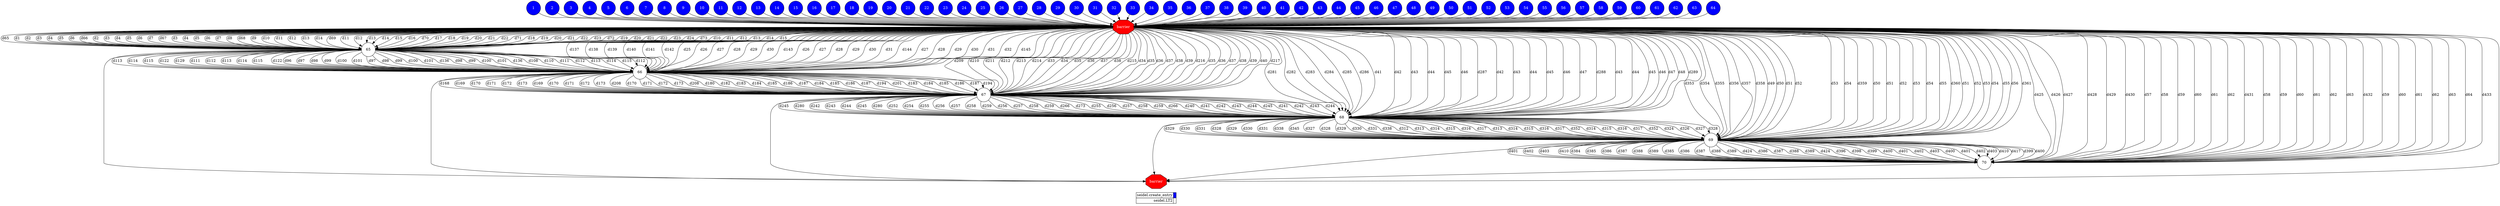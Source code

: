 digraph {
  rankdir=TB;
  labeljust="l";
  subgraph dependence_graph {
    ranksep=0.20;
    node[height=0.75];

1[shape=circle, style=filled fillcolor="#0000ff" fontcolor="#ffffff"];
2[shape=circle, style=filled fillcolor="#0000ff" fontcolor="#ffffff"];
3[shape=circle, style=filled fillcolor="#0000ff" fontcolor="#ffffff"];
4[shape=circle, style=filled fillcolor="#0000ff" fontcolor="#ffffff"];
5[shape=circle, style=filled fillcolor="#0000ff" fontcolor="#ffffff"];
6[shape=circle, style=filled fillcolor="#0000ff" fontcolor="#ffffff"];
7[shape=circle, style=filled fillcolor="#0000ff" fontcolor="#ffffff"];
8[shape=circle, style=filled fillcolor="#0000ff" fontcolor="#ffffff"];
9[shape=circle, style=filled fillcolor="#0000ff" fontcolor="#ffffff"];
10[shape=circle, style=filled fillcolor="#0000ff" fontcolor="#ffffff"];
11[shape=circle, style=filled fillcolor="#0000ff" fontcolor="#ffffff"];
12[shape=circle, style=filled fillcolor="#0000ff" fontcolor="#ffffff"];
13[shape=circle, style=filled fillcolor="#0000ff" fontcolor="#ffffff"];
14[shape=circle, style=filled fillcolor="#0000ff" fontcolor="#ffffff"];
15[shape=circle, style=filled fillcolor="#0000ff" fontcolor="#ffffff"];
16[shape=circle, style=filled fillcolor="#0000ff" fontcolor="#ffffff"];
17[shape=circle, style=filled fillcolor="#0000ff" fontcolor="#ffffff"];
18[shape=circle, style=filled fillcolor="#0000ff" fontcolor="#ffffff"];
19[shape=circle, style=filled fillcolor="#0000ff" fontcolor="#ffffff"];
20[shape=circle, style=filled fillcolor="#0000ff" fontcolor="#ffffff"];
21[shape=circle, style=filled fillcolor="#0000ff" fontcolor="#ffffff"];
22[shape=circle, style=filled fillcolor="#0000ff" fontcolor="#ffffff"];
23[shape=circle, style=filled fillcolor="#0000ff" fontcolor="#ffffff"];
24[shape=circle, style=filled fillcolor="#0000ff" fontcolor="#ffffff"];
25[shape=circle, style=filled fillcolor="#0000ff" fontcolor="#ffffff"];
26[shape=circle, style=filled fillcolor="#0000ff" fontcolor="#ffffff"];
27[shape=circle, style=filled fillcolor="#0000ff" fontcolor="#ffffff"];
28[shape=circle, style=filled fillcolor="#0000ff" fontcolor="#ffffff"];
29[shape=circle, style=filled fillcolor="#0000ff" fontcolor="#ffffff"];
30[shape=circle, style=filled fillcolor="#0000ff" fontcolor="#ffffff"];
31[shape=circle, style=filled fillcolor="#0000ff" fontcolor="#ffffff"];
32[shape=circle, style=filled fillcolor="#0000ff" fontcolor="#ffffff"];
33[shape=circle, style=filled fillcolor="#0000ff" fontcolor="#ffffff"];
34[shape=circle, style=filled fillcolor="#0000ff" fontcolor="#ffffff"];
35[shape=circle, style=filled fillcolor="#0000ff" fontcolor="#ffffff"];
36[shape=circle, style=filled fillcolor="#0000ff" fontcolor="#ffffff"];
37[shape=circle, style=filled fillcolor="#0000ff" fontcolor="#ffffff"];
38[shape=circle, style=filled fillcolor="#0000ff" fontcolor="#ffffff"];
39[shape=circle, style=filled fillcolor="#0000ff" fontcolor="#ffffff"];
40[shape=circle, style=filled fillcolor="#0000ff" fontcolor="#ffffff"];
41[shape=circle, style=filled fillcolor="#0000ff" fontcolor="#ffffff"];
42[shape=circle, style=filled fillcolor="#0000ff" fontcolor="#ffffff"];
43[shape=circle, style=filled fillcolor="#0000ff" fontcolor="#ffffff"];
44[shape=circle, style=filled fillcolor="#0000ff" fontcolor="#ffffff"];
45[shape=circle, style=filled fillcolor="#0000ff" fontcolor="#ffffff"];
46[shape=circle, style=filled fillcolor="#0000ff" fontcolor="#ffffff"];
47[shape=circle, style=filled fillcolor="#0000ff" fontcolor="#ffffff"];
48[shape=circle, style=filled fillcolor="#0000ff" fontcolor="#ffffff"];
49[shape=circle, style=filled fillcolor="#0000ff" fontcolor="#ffffff"];
50[shape=circle, style=filled fillcolor="#0000ff" fontcolor="#ffffff"];
51[shape=circle, style=filled fillcolor="#0000ff" fontcolor="#ffffff"];
52[shape=circle, style=filled fillcolor="#0000ff" fontcolor="#ffffff"];
53[shape=circle, style=filled fillcolor="#0000ff" fontcolor="#ffffff"];
54[shape=circle, style=filled fillcolor="#0000ff" fontcolor="#ffffff"];
55[shape=circle, style=filled fillcolor="#0000ff" fontcolor="#ffffff"];
56[shape=circle, style=filled fillcolor="#0000ff" fontcolor="#ffffff"];
57[shape=circle, style=filled fillcolor="#0000ff" fontcolor="#ffffff"];
58[shape=circle, style=filled fillcolor="#0000ff" fontcolor="#ffffff"];
59[shape=circle, style=filled fillcolor="#0000ff" fontcolor="#ffffff"];
60[shape=circle, style=filled fillcolor="#0000ff" fontcolor="#ffffff"];
61[shape=circle, style=filled fillcolor="#0000ff" fontcolor="#ffffff"];
62[shape=circle, style=filled fillcolor="#0000ff" fontcolor="#ffffff"];
63[shape=circle, style=filled fillcolor="#0000ff" fontcolor="#ffffff"];
64[shape=circle, style=filled fillcolor="#0000ff" fontcolor="#ffffff"];
Synchro1[label="barrier", shape=octagon, style=filled fillcolor="#ff0000" fontcolor="#FFFFFF"];
26 -> Synchro1;
46 -> Synchro1;
24 -> Synchro1;
17 -> Synchro1;
5 -> Synchro1;
59 -> Synchro1;
35 -> Synchro1;
28 -> Synchro1;
37 -> Synchro1;
50 -> Synchro1;
12 -> Synchro1;
11 -> Synchro1;
31 -> Synchro1;
54 -> Synchro1;
2 -> Synchro1;
7 -> Synchro1;
14 -> Synchro1;
41 -> Synchro1;
16 -> Synchro1;
39 -> Synchro1;
33 -> Synchro1;
52 -> Synchro1;
36 -> Synchro1;
27 -> Synchro1;
40 -> Synchro1;
64 -> Synchro1;
18 -> Synchro1;
56 -> Synchro1;
30 -> Synchro1;
9 -> Synchro1;
58 -> Synchro1;
8 -> Synchro1;
45 -> Synchro1;
53 -> Synchro1;
25 -> Synchro1;
32 -> Synchro1;
44 -> Synchro1;
62 -> Synchro1;
29 -> Synchro1;
6 -> Synchro1;
1 -> Synchro1;
19 -> Synchro1;
23 -> Synchro1;
49 -> Synchro1;
60 -> Synchro1;
13 -> Synchro1;
42 -> Synchro1;
51 -> Synchro1;
4 -> Synchro1;
21 -> Synchro1;
34 -> Synchro1;
47 -> Synchro1;
3 -> Synchro1;
61 -> Synchro1;
38 -> Synchro1;
20 -> Synchro1;
48 -> Synchro1;
43 -> Synchro1;
10 -> Synchro1;
63 -> Synchro1;
15 -> Synchro1;
57 -> Synchro1;
55 -> Synchro1;
22 -> Synchro1;
65[shape=circle, style=filled fillcolor="#ffffff" fontcolor="#000000"];
Synchro1 -> 65[ label="d65" ];
Synchro1 -> 65[ label="d1" ];
Synchro1 -> 65[ label="d2" ];
Synchro1 -> 65[ label="d3" ];
Synchro1 -> 65[ label="d4" ];
Synchro1 -> 65[ label="d5" ];
Synchro1 -> 65[ label="d6" ];
Synchro1 -> 65[ label="d66" ];
Synchro1 -> 65[ label="d2" ];
Synchro1 -> 65[ label="d3" ];
Synchro1 -> 65[ label="d4" ];
Synchro1 -> 65[ label="d5" ];
Synchro1 -> 65[ label="d6" ];
Synchro1 -> 65[ label="d7" ];
Synchro1 -> 65[ label="d67" ];
Synchro1 -> 65[ label="d3" ];
Synchro1 -> 65[ label="d4" ];
Synchro1 -> 65[ label="d5" ];
Synchro1 -> 65[ label="d6" ];
Synchro1 -> 65[ label="d7" ];
Synchro1 -> 65[ label="d8" ];
Synchro1 -> 65[ label="d68" ];
Synchro1 -> 65[ label="d9" ];
Synchro1 -> 65[ label="d10" ];
Synchro1 -> 65[ label="d11" ];
Synchro1 -> 65[ label="d12" ];
Synchro1 -> 65[ label="d13" ];
Synchro1 -> 65[ label="d14" ];
Synchro1 -> 65[ label="d69" ];
Synchro1 -> 65[ label="d11" ];
Synchro1 -> 65[ label="d12" ];
Synchro1 -> 65[ label="d13" ];
Synchro1 -> 65[ label="d14" ];
Synchro1 -> 65[ label="d15" ];
Synchro1 -> 65[ label="d16" ];
Synchro1 -> 65[ label="d70" ];
Synchro1 -> 65[ label="d17" ];
Synchro1 -> 65[ label="d18" ];
Synchro1 -> 65[ label="d19" ];
Synchro1 -> 65[ label="d20" ];
Synchro1 -> 65[ label="d21" ];
Synchro1 -> 65[ label="d22" ];
Synchro1 -> 65[ label="d71" ];
Synchro1 -> 65[ label="d18" ];
Synchro1 -> 65[ label="d19" ];
Synchro1 -> 65[ label="d20" ];
Synchro1 -> 65[ label="d21" ];
Synchro1 -> 65[ label="d22" ];
Synchro1 -> 65[ label="d23" ];
Synchro1 -> 65[ label="d72" ];
Synchro1 -> 65[ label="d19" ];
Synchro1 -> 65[ label="d20" ];
Synchro1 -> 65[ label="d21" ];
Synchro1 -> 65[ label="d22" ];
Synchro1 -> 65[ label="d23" ];
Synchro1 -> 65[ label="d24" ];
Synchro1 -> 65[ label="d73" ];
Synchro1 -> 65[ label="d10" ];
Synchro1 -> 65[ label="d11" ];
Synchro1 -> 65[ label="d12" ];
Synchro1 -> 65[ label="d13" ];
Synchro1 -> 65[ label="d14" ];
Synchro1 -> 65[ label="d15" ];
66[shape=circle, style=filled fillcolor="#ffffff" fontcolor="#000000"];
Synchro1 -> 66[ label="d137" ];
65 -> 66[ label="d96" ];
65 -> 66[ label="d97" ];
65 -> 66[ label="d98" ];
65 -> 66[ label="d99" ];
65 -> 66[ label="d100" ];
65 -> 66[ label="d101" ];
Synchro1 -> 66[ label="d138" ];
65 -> 66[ label="d97" ];
65 -> 66[ label="d98" ];
65 -> 66[ label="d99" ];
65 -> 66[ label="d100" ];
65 -> 66[ label="d101" ];
65 -> 66[ label="d136" ];
Synchro1 -> 66[ label="d139" ];
65 -> 66[ label="d98" ];
65 -> 66[ label="d99" ];
65 -> 66[ label="d100" ];
65 -> 66[ label="d101" ];
65 -> 66[ label="d136" ];
65 -> 66[ label="d108" ];
Synchro1 -> 66[ label="d140" ];
65 -> 66[ label="d110" ];
65 -> 66[ label="d111" ];
65 -> 66[ label="d112" ];
65 -> 66[ label="d113" ];
65 -> 66[ label="d114" ];
65 -> 66[ label="d115" ];
Synchro1 -> 66[ label="d141" ];
65 -> 66[ label="d112" ];
65 -> 66[ label="d113" ];
65 -> 66[ label="d114" ];
65 -> 66[ label="d115" ];
65 -> 66[ label="d122" ];
65 -> 66[ label="d129" ];
Synchro1 -> 66[ label="d142" ];
Synchro1 -> 66[ label="d25" ];
Synchro1 -> 66[ label="d26" ];
Synchro1 -> 66[ label="d27" ];
Synchro1 -> 66[ label="d28" ];
Synchro1 -> 66[ label="d29" ];
Synchro1 -> 66[ label="d30" ];
Synchro1 -> 66[ label="d143" ];
Synchro1 -> 66[ label="d26" ];
Synchro1 -> 66[ label="d27" ];
Synchro1 -> 66[ label="d28" ];
Synchro1 -> 66[ label="d29" ];
Synchro1 -> 66[ label="d30" ];
Synchro1 -> 66[ label="d31" ];
Synchro1 -> 66[ label="d144" ];
Synchro1 -> 66[ label="d27" ];
Synchro1 -> 66[ label="d28" ];
Synchro1 -> 66[ label="d29" ];
Synchro1 -> 66[ label="d30" ];
Synchro1 -> 66[ label="d31" ];
Synchro1 -> 66[ label="d32" ];
Synchro1 -> 66[ label="d145" ];
65 -> 66[ label="d111" ];
65 -> 66[ label="d112" ];
65 -> 66[ label="d113" ];
65 -> 66[ label="d114" ];
65 -> 66[ label="d115" ];
65 -> 66[ label="d122" ];
67[shape=circle, style=filled fillcolor="#ffffff" fontcolor="#000000"];
Synchro1 -> 67[ label="d209" ];
66 -> 67[ label="d168" ];
66 -> 67[ label="d169" ];
66 -> 67[ label="d170" ];
66 -> 67[ label="d171" ];
66 -> 67[ label="d172" ];
66 -> 67[ label="d173" ];
Synchro1 -> 67[ label="d210" ];
66 -> 67[ label="d169" ];
66 -> 67[ label="d170" ];
66 -> 67[ label="d171" ];
66 -> 67[ label="d172" ];
66 -> 67[ label="d173" ];
66 -> 67[ label="d208" ];
Synchro1 -> 67[ label="d211" ];
66 -> 67[ label="d170" ];
66 -> 67[ label="d171" ];
66 -> 67[ label="d172" ];
66 -> 67[ label="d173" ];
66 -> 67[ label="d208" ];
66 -> 67[ label="d180" ];
Synchro1 -> 67[ label="d212" ];
66 -> 67[ label="d182" ];
66 -> 67[ label="d183" ];
66 -> 67[ label="d184" ];
66 -> 67[ label="d185" ];
66 -> 67[ label="d186" ];
66 -> 67[ label="d187" ];
Synchro1 -> 67[ label="d213" ];
66 -> 67[ label="d184" ];
66 -> 67[ label="d185" ];
66 -> 67[ label="d186" ];
66 -> 67[ label="d187" ];
66 -> 67[ label="d194" ];
66 -> 67[ label="d201" ];
Synchro1 -> 67[ label="d214" ];
Synchro1 -> 67[ label="d33" ];
Synchro1 -> 67[ label="d34" ];
Synchro1 -> 67[ label="d35" ];
Synchro1 -> 67[ label="d36" ];
Synchro1 -> 67[ label="d37" ];
Synchro1 -> 67[ label="d38" ];
Synchro1 -> 67[ label="d215" ];
Synchro1 -> 67[ label="d34" ];
Synchro1 -> 67[ label="d35" ];
Synchro1 -> 67[ label="d36" ];
Synchro1 -> 67[ label="d37" ];
Synchro1 -> 67[ label="d38" ];
Synchro1 -> 67[ label="d39" ];
Synchro1 -> 67[ label="d216" ];
Synchro1 -> 67[ label="d35" ];
Synchro1 -> 67[ label="d36" ];
Synchro1 -> 67[ label="d37" ];
Synchro1 -> 67[ label="d38" ];
Synchro1 -> 67[ label="d39" ];
Synchro1 -> 67[ label="d40" ];
Synchro1 -> 67[ label="d217" ];
66 -> 67[ label="d183" ];
66 -> 67[ label="d184" ];
66 -> 67[ label="d185" ];
66 -> 67[ label="d186" ];
66 -> 67[ label="d187" ];
66 -> 67[ label="d194" ];
68[shape=circle, style=filled fillcolor="#ffffff" fontcolor="#000000"];
Synchro1 -> 68[ label="d281" ];
67 -> 68[ label="d240" ];
67 -> 68[ label="d241" ];
67 -> 68[ label="d242" ];
67 -> 68[ label="d243" ];
67 -> 68[ label="d244" ];
67 -> 68[ label="d245" ];
Synchro1 -> 68[ label="d282" ];
67 -> 68[ label="d241" ];
67 -> 68[ label="d242" ];
67 -> 68[ label="d243" ];
67 -> 68[ label="d244" ];
67 -> 68[ label="d245" ];
67 -> 68[ label="d280" ];
Synchro1 -> 68[ label="d283" ];
67 -> 68[ label="d242" ];
67 -> 68[ label="d243" ];
67 -> 68[ label="d244" ];
67 -> 68[ label="d245" ];
67 -> 68[ label="d280" ];
67 -> 68[ label="d252" ];
Synchro1 -> 68[ label="d284" ];
67 -> 68[ label="d254" ];
67 -> 68[ label="d255" ];
67 -> 68[ label="d256" ];
67 -> 68[ label="d257" ];
67 -> 68[ label="d258" ];
67 -> 68[ label="d259" ];
Synchro1 -> 68[ label="d285" ];
67 -> 68[ label="d256" ];
67 -> 68[ label="d257" ];
67 -> 68[ label="d258" ];
67 -> 68[ label="d259" ];
67 -> 68[ label="d266" ];
67 -> 68[ label="d273" ];
Synchro1 -> 68[ label="d286" ];
Synchro1 -> 68[ label="d41" ];
Synchro1 -> 68[ label="d42" ];
Synchro1 -> 68[ label="d43" ];
Synchro1 -> 68[ label="d44" ];
Synchro1 -> 68[ label="d45" ];
Synchro1 -> 68[ label="d46" ];
Synchro1 -> 68[ label="d287" ];
Synchro1 -> 68[ label="d42" ];
Synchro1 -> 68[ label="d43" ];
Synchro1 -> 68[ label="d44" ];
Synchro1 -> 68[ label="d45" ];
Synchro1 -> 68[ label="d46" ];
Synchro1 -> 68[ label="d47" ];
Synchro1 -> 68[ label="d288" ];
Synchro1 -> 68[ label="d43" ];
Synchro1 -> 68[ label="d44" ];
Synchro1 -> 68[ label="d45" ];
Synchro1 -> 68[ label="d46" ];
Synchro1 -> 68[ label="d47" ];
Synchro1 -> 68[ label="d48" ];
Synchro1 -> 68[ label="d289" ];
67 -> 68[ label="d255" ];
67 -> 68[ label="d256" ];
67 -> 68[ label="d257" ];
67 -> 68[ label="d258" ];
67 -> 68[ label="d259" ];
67 -> 68[ label="d266" ];
69[shape=circle, style=filled fillcolor="#ffffff" fontcolor="#000000"];
Synchro1 -> 69[ label="d353" ];
68 -> 69[ label="d312" ];
68 -> 69[ label="d313" ];
68 -> 69[ label="d314" ];
68 -> 69[ label="d315" ];
68 -> 69[ label="d316" ];
68 -> 69[ label="d317" ];
Synchro1 -> 69[ label="d354" ];
68 -> 69[ label="d313" ];
68 -> 69[ label="d314" ];
68 -> 69[ label="d315" ];
68 -> 69[ label="d316" ];
68 -> 69[ label="d317" ];
68 -> 69[ label="d352" ];
Synchro1 -> 69[ label="d355" ];
68 -> 69[ label="d314" ];
68 -> 69[ label="d315" ];
68 -> 69[ label="d316" ];
68 -> 69[ label="d317" ];
68 -> 69[ label="d352" ];
68 -> 69[ label="d324" ];
Synchro1 -> 69[ label="d356" ];
68 -> 69[ label="d326" ];
68 -> 69[ label="d327" ];
68 -> 69[ label="d328" ];
68 -> 69[ label="d329" ];
68 -> 69[ label="d330" ];
68 -> 69[ label="d331" ];
Synchro1 -> 69[ label="d357" ];
68 -> 69[ label="d328" ];
68 -> 69[ label="d329" ];
68 -> 69[ label="d330" ];
68 -> 69[ label="d331" ];
68 -> 69[ label="d338" ];
68 -> 69[ label="d345" ];
Synchro1 -> 69[ label="d358" ];
Synchro1 -> 69[ label="d49" ];
Synchro1 -> 69[ label="d50" ];
Synchro1 -> 69[ label="d51" ];
Synchro1 -> 69[ label="d52" ];
Synchro1 -> 69[ label="d53" ];
Synchro1 -> 69[ label="d54" ];
Synchro1 -> 69[ label="d359" ];
Synchro1 -> 69[ label="d50" ];
Synchro1 -> 69[ label="d51" ];
Synchro1 -> 69[ label="d52" ];
Synchro1 -> 69[ label="d53" ];
Synchro1 -> 69[ label="d54" ];
Synchro1 -> 69[ label="d55" ];
Synchro1 -> 69[ label="d360" ];
Synchro1 -> 69[ label="d51" ];
Synchro1 -> 69[ label="d52" ];
Synchro1 -> 69[ label="d53" ];
Synchro1 -> 69[ label="d54" ];
Synchro1 -> 69[ label="d55" ];
Synchro1 -> 69[ label="d56" ];
Synchro1 -> 69[ label="d361" ];
68 -> 69[ label="d327" ];
68 -> 69[ label="d328" ];
68 -> 69[ label="d329" ];
68 -> 69[ label="d330" ];
68 -> 69[ label="d331" ];
68 -> 69[ label="d338" ];
70[shape=circle, style=filled fillcolor="#ffffff" fontcolor="#000000"];
Synchro1 -> 70[ label="d425" ];
69 -> 70[ label="d384" ];
69 -> 70[ label="d385" ];
69 -> 70[ label="d386" ];
69 -> 70[ label="d387" ];
69 -> 70[ label="d388" ];
69 -> 70[ label="d389" ];
Synchro1 -> 70[ label="d426" ];
69 -> 70[ label="d385" ];
69 -> 70[ label="d386" ];
69 -> 70[ label="d387" ];
69 -> 70[ label="d388" ];
69 -> 70[ label="d389" ];
69 -> 70[ label="d424" ];
Synchro1 -> 70[ label="d427" ];
69 -> 70[ label="d386" ];
69 -> 70[ label="d387" ];
69 -> 70[ label="d388" ];
69 -> 70[ label="d389" ];
69 -> 70[ label="d424" ];
69 -> 70[ label="d396" ];
Synchro1 -> 70[ label="d428" ];
69 -> 70[ label="d398" ];
69 -> 70[ label="d399" ];
69 -> 70[ label="d400" ];
69 -> 70[ label="d401" ];
69 -> 70[ label="d402" ];
69 -> 70[ label="d403" ];
Synchro1 -> 70[ label="d429" ];
69 -> 70[ label="d400" ];
69 -> 70[ label="d401" ];
69 -> 70[ label="d402" ];
69 -> 70[ label="d403" ];
69 -> 70[ label="d410" ];
69 -> 70[ label="d417" ];
Synchro1 -> 70[ label="d430" ];
Synchro1 -> 70[ label="d57" ];
Synchro1 -> 70[ label="d58" ];
Synchro1 -> 70[ label="d59" ];
Synchro1 -> 70[ label="d60" ];
Synchro1 -> 70[ label="d61" ];
Synchro1 -> 70[ label="d62" ];
Synchro1 -> 70[ label="d431" ];
Synchro1 -> 70[ label="d58" ];
Synchro1 -> 70[ label="d59" ];
Synchro1 -> 70[ label="d60" ];
Synchro1 -> 70[ label="d61" ];
Synchro1 -> 70[ label="d62" ];
Synchro1 -> 70[ label="d63" ];
Synchro1 -> 70[ label="d432" ];
Synchro1 -> 70[ label="d59" ];
Synchro1 -> 70[ label="d60" ];
Synchro1 -> 70[ label="d61" ];
Synchro1 -> 70[ label="d62" ];
Synchro1 -> 70[ label="d63" ];
Synchro1 -> 70[ label="d64" ];
Synchro1 -> 70[ label="d433" ];
69 -> 70[ label="d399" ];
69 -> 70[ label="d400" ];
69 -> 70[ label="d401" ];
69 -> 70[ label="d402" ];
69 -> 70[ label="d403" ];
69 -> 70[ label="d410" ];
Synchro2[label="barrier", shape=octagon, style=filled fillcolor="#ff0000" fontcolor="#FFFFFF"];
Synchro1 -> Synchro2;
68 -> Synchro2;
65 -> Synchro2;
69 -> Synchro2;
66 -> Synchro2;
67 -> Synchro2;
70 -> Synchro2;  }
  subgraph legend {
    rank=sink;
    node [shape=plaintext, height=0.75];
    ranksep=0.20;
    label = "Legend";
    key [label=<
      <table border="0" cellpadding="2" cellspacing="0" cellborder="1">
<tr>
<td align="right">seidel.create_entry</td>
<td bgcolor="#0000ff">&nbsp;</td>
</tr>
<tr>
<td align="right">seidel.LT2</td>
<td bgcolor="#ffffff">&nbsp;</td>
</tr>
      </table>
    >]
  }
}
